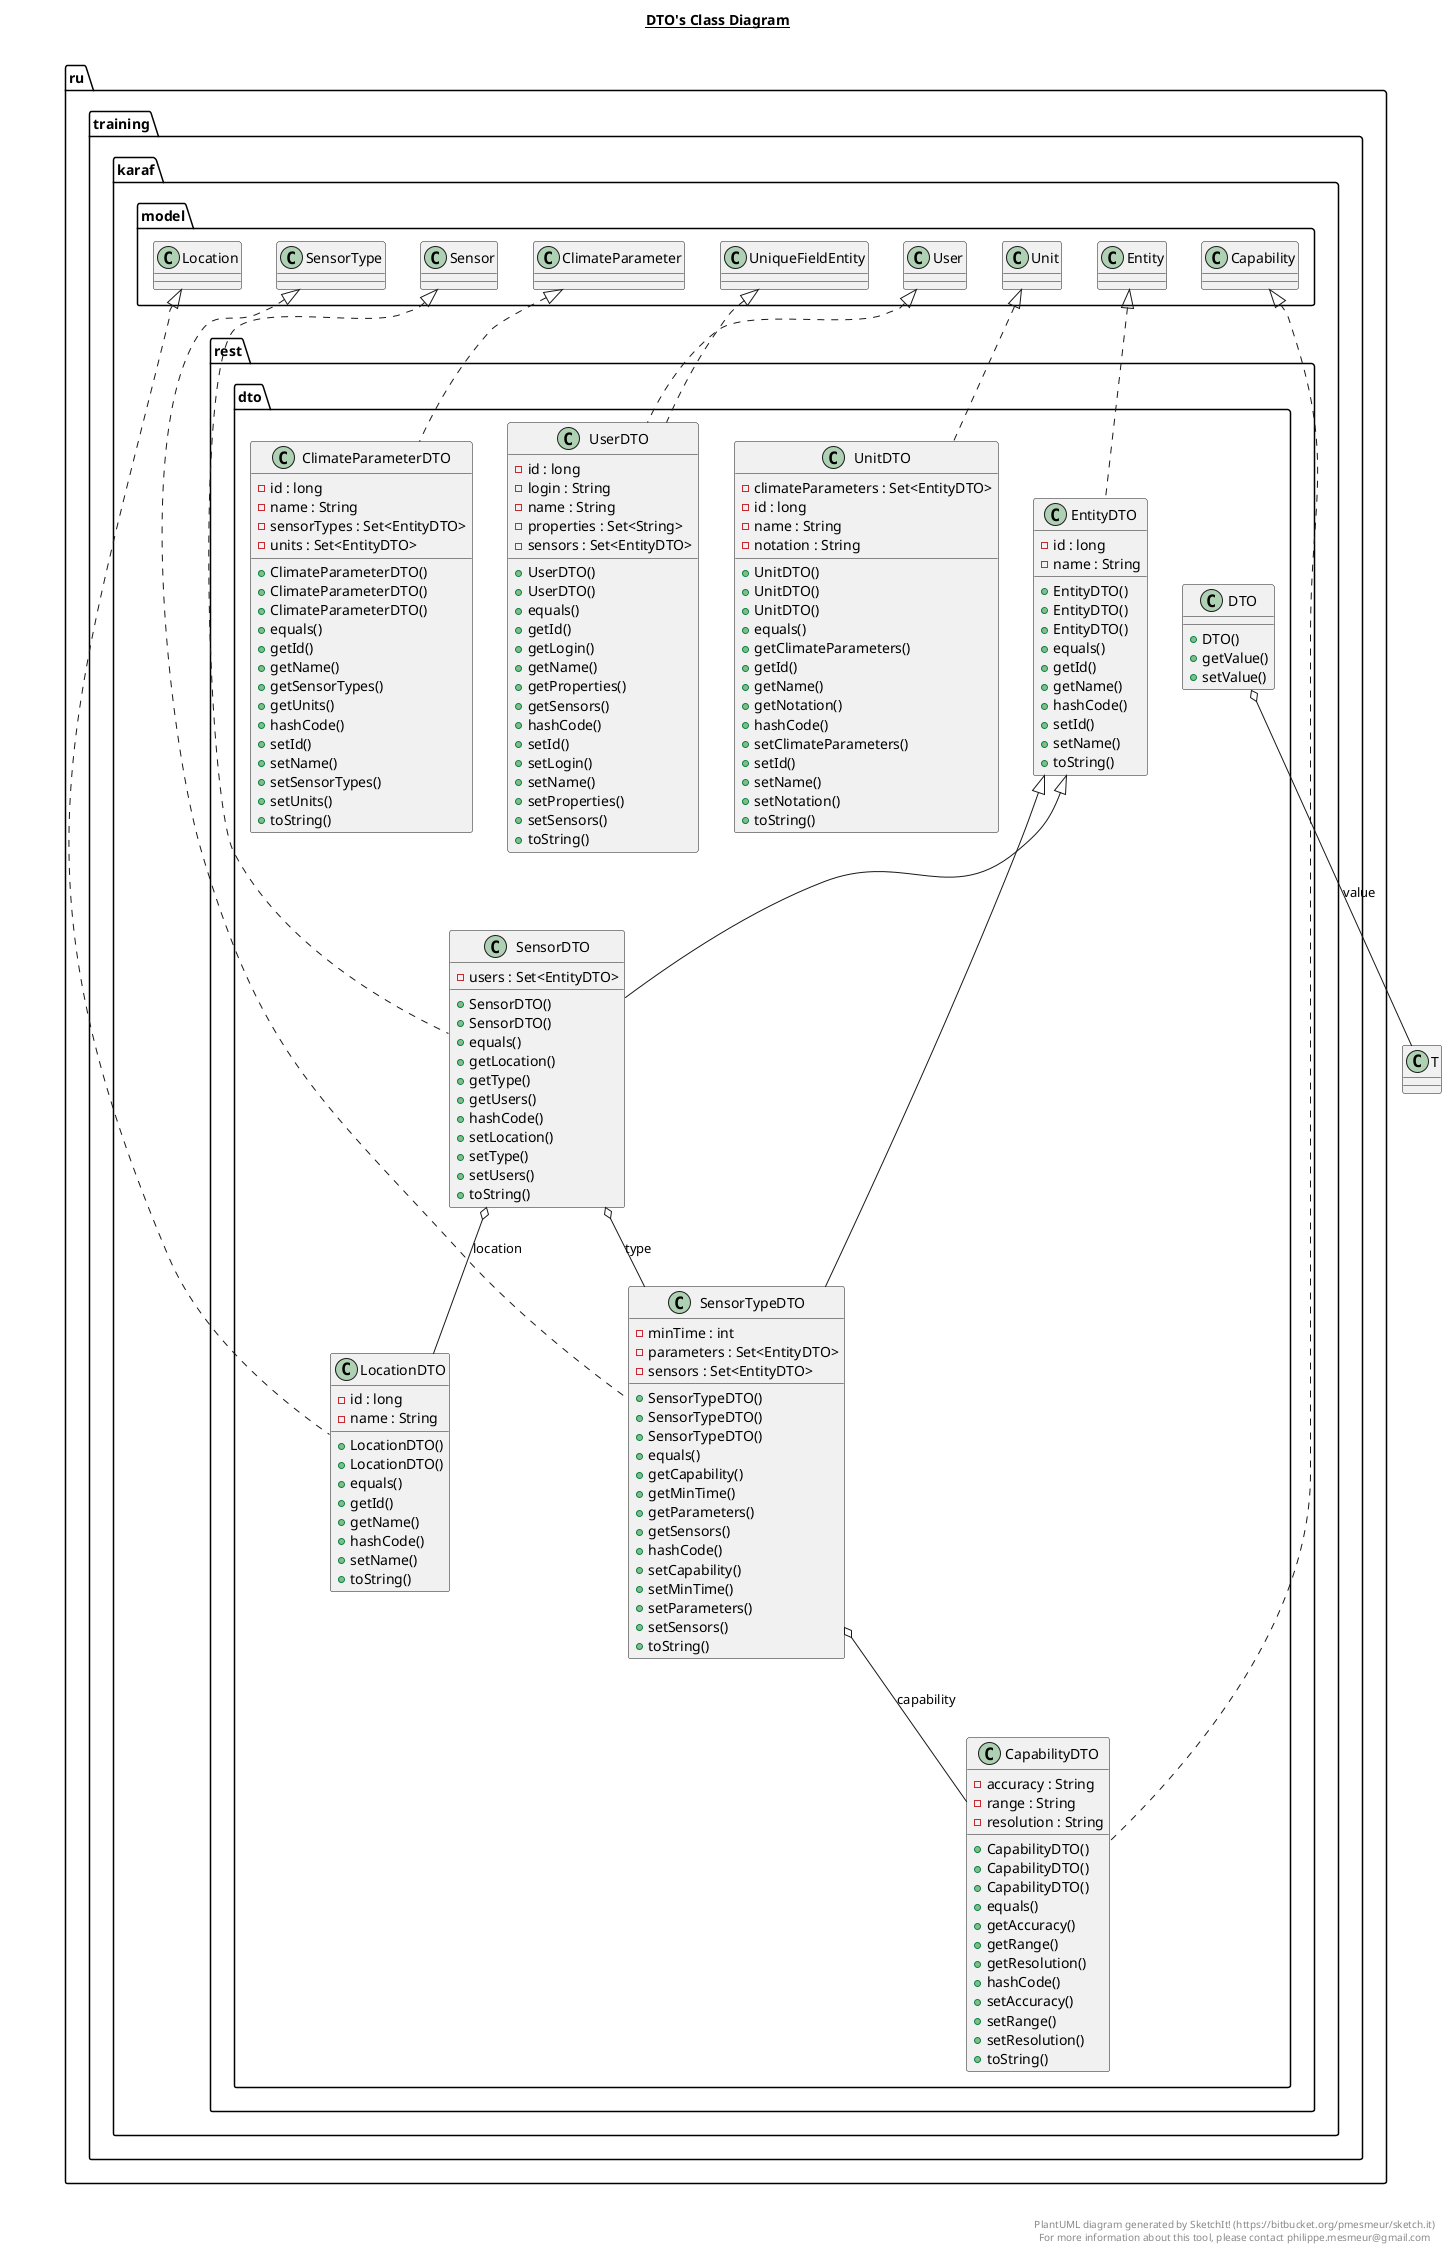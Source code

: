 @startuml

title __DTO's Class Diagram__\n

  namespace ru.training.karaf.rest {
    namespace dto {
      class ru.training.karaf.rest.dto.CapabilityDTO {
          - accuracy : String
          - range : String
          - resolution : String
          + CapabilityDTO()
          + CapabilityDTO()
          + CapabilityDTO()
          + equals()
          + getAccuracy()
          + getRange()
          + getResolution()
          + hashCode()
          + setAccuracy()
          + setRange()
          + setResolution()
          + toString()
      }

      class ru.training.karaf.rest.dto.ClimateParameterDTO {
          - id : long
          - name : String
          - sensorTypes : Set<EntityDTO>
          - units : Set<EntityDTO>
          + ClimateParameterDTO()
          + ClimateParameterDTO()
          + ClimateParameterDTO()
          + equals()
          + getId()
          + getName()
          + getSensorTypes()
          + getUnits()
          + hashCode()
          + setId()
          + setName()
          + setSensorTypes()
          + setUnits()
          + toString()
      }




      class ru.training.karaf.rest.dto.DTO {
          + DTO()
          + getValue()
          + setValue()
      }




      class ru.training.karaf.rest.dto.EntityDTO {
          - id : long
          - name : String
          + EntityDTO()
          + EntityDTO()
          + EntityDTO()
          + equals()
          + getId()
          + getName()
          + hashCode()
          + setId()
          + setName()
          + toString()
      }




      class ru.training.karaf.rest.dto.LocationDTO {
          - id : long
          - name : String
          + LocationDTO()
          + LocationDTO()
          + equals()
          + getId()
          + getName()
          + hashCode()
          + setName()
          + toString()
      }




      class ru.training.karaf.rest.dto.SensorDTO {
          - users : Set<EntityDTO>
          + SensorDTO()
          + SensorDTO()
          + equals()
          + getLocation()
          + getType()
          + getUsers()
          + hashCode()
          + setLocation()
          + setType()
          + setUsers()
          + toString()
      }




      class ru.training.karaf.rest.dto.SensorTypeDTO {
          - minTime : int
          - parameters : Set<EntityDTO>
          - sensors : Set<EntityDTO>
          + SensorTypeDTO()
          + SensorTypeDTO()
          + SensorTypeDTO()
          + equals()
          + getCapability()
          + getMinTime()
          + getParameters()
          + getSensors()
          + hashCode()
          + setCapability()
          + setMinTime()
          + setParameters()
          + setSensors()
          + toString()
      }


        class ru.training.karaf.rest.dto.UserDTO {
            - id : long
            - login : String
            - name : String
            - properties : Set<String>
            - sensors : Set<EntityDTO>
            + UserDTO()
            + UserDTO()
            + equals()
            + getId()
            + getLogin()
            + getName()
            + getProperties()
            + getSensors()
            + hashCode()
            + setId()
            + setLogin()
            + setName()
            + setProperties()
            + setSensors()
            + toString()
        }



      class ru.training.karaf.rest.dto.UnitDTO {
          - climateParameters : Set<EntityDTO>
          - id : long
          - name : String
          - notation : String
          + UnitDTO()
          + UnitDTO()
          + UnitDTO()
          + equals()
          + getClimateParameters()
          + getId()
          + getName()
          + getNotation()
          + hashCode()
          + setClimateParameters()
          + setId()
          + setName()
          + setNotation()
          + toString()
      }
    }
  }





  ru.training.karaf.rest.dto.CapabilityDTO .up.|> ru.training.karaf.model.Capability
  ru.training.karaf.rest.dto.ClimateParameterDTO .up.|> ru.training.karaf.model.ClimateParameter
  ru.training.karaf.rest.dto.DTO o-- T : value
  ru.training.karaf.rest.dto.EntityDTO .up.|> ru.training.karaf.model.Entity
  ru.training.karaf.rest.dto.LocationDTO .up.|> ru.training.karaf.model.Location
  ru.training.karaf.rest.dto.SensorDTO .up.|> ru.training.karaf.model.Sensor
  ru.training.karaf.rest.dto.SensorDTO -up-|> ru.training.karaf.rest.dto.EntityDTO
  ru.training.karaf.rest.dto.SensorDTO o-- ru.training.karaf.rest.dto.LocationDTO : location
  ru.training.karaf.rest.dto.SensorDTO o-- ru.training.karaf.rest.dto.SensorTypeDTO : type
  ru.training.karaf.rest.dto.SensorTypeDTO .up.|> ru.training.karaf.model.SensorType
  ru.training.karaf.rest.dto.SensorTypeDTO -up-|> ru.training.karaf.rest.dto.EntityDTO
  ru.training.karaf.rest.dto.SensorTypeDTO o-- ru.training.karaf.rest.dto.CapabilityDTO : capability
  ru.training.karaf.rest.dto.UnitDTO .up.|> ru.training.karaf.model.Unit
  ru.training.karaf.rest.dto.UserDTO .up.|> ru.training.karaf.model.UniqueFieldEntity
  ru.training.karaf.rest.dto.UserDTO .up.|> ru.training.karaf.model.User


right footer


PlantUML diagram generated by SketchIt! (https://bitbucket.org/pmesmeur/sketch.it)
For more information about this tool, please contact philippe.mesmeur@gmail.com
endfooter

@enduml
